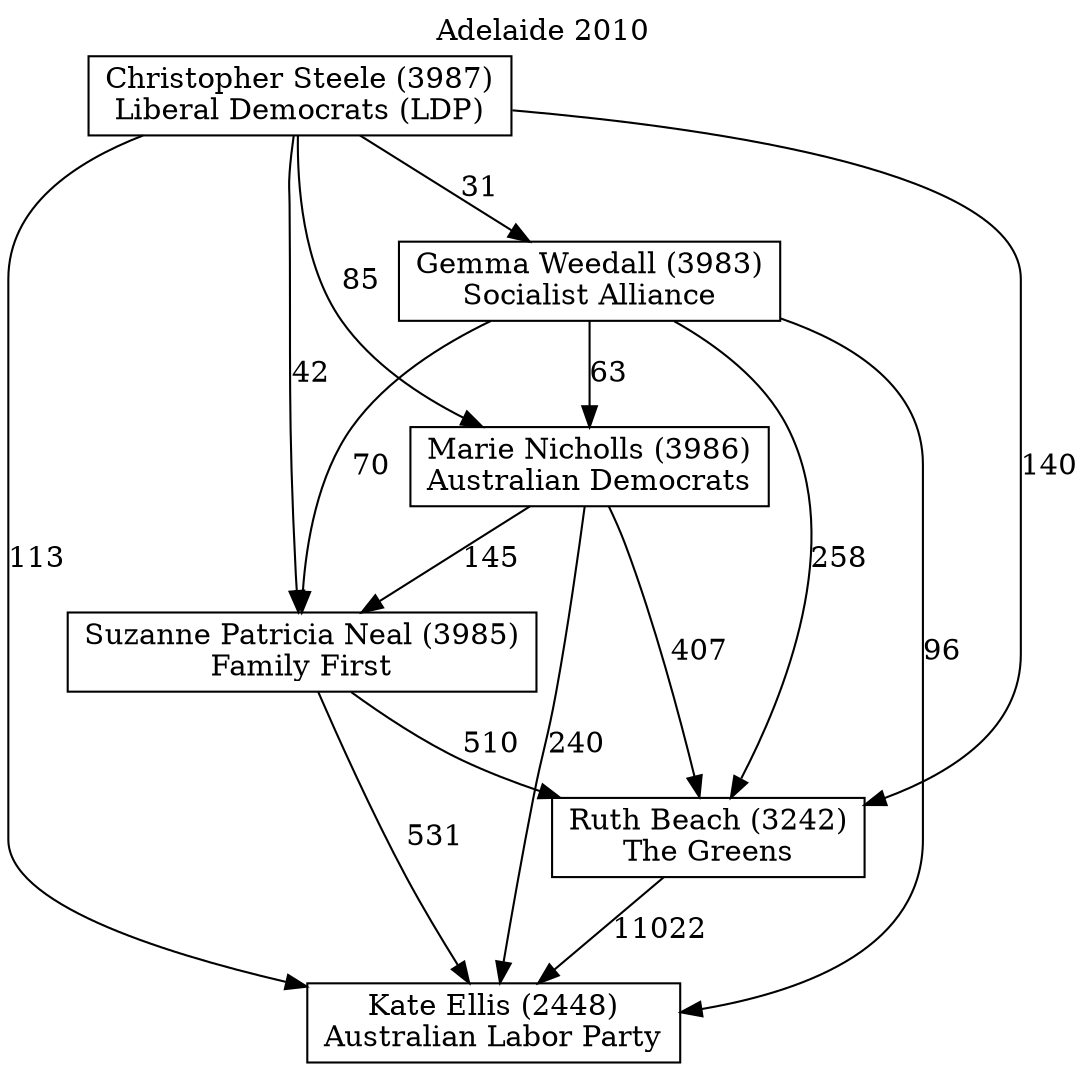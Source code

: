 // House preference flow
digraph "Kate Ellis (2448)_Adelaide_2010" {
	graph [label="Adelaide 2010" labelloc=t mclimit=10]
	node [shape=box]
	"Kate Ellis (2448)" [label="Kate Ellis (2448)
Australian Labor Party"]
	"Ruth Beach (3242)" [label="Ruth Beach (3242)
The Greens"]
	"Suzanne Patricia Neal (3985)" [label="Suzanne Patricia Neal (3985)
Family First"]
	"Marie Nicholls (3986)" [label="Marie Nicholls (3986)
Australian Democrats"]
	"Gemma Weedall (3983)" [label="Gemma Weedall (3983)
Socialist Alliance"]
	"Christopher Steele (3987)" [label="Christopher Steele (3987)
Liberal Democrats (LDP)"]
	"Ruth Beach (3242)" -> "Kate Ellis (2448)" [label=11022]
	"Suzanne Patricia Neal (3985)" -> "Ruth Beach (3242)" [label=510]
	"Marie Nicholls (3986)" -> "Suzanne Patricia Neal (3985)" [label=145]
	"Gemma Weedall (3983)" -> "Marie Nicholls (3986)" [label=63]
	"Christopher Steele (3987)" -> "Gemma Weedall (3983)" [label=31]
	"Suzanne Patricia Neal (3985)" -> "Kate Ellis (2448)" [label=531]
	"Marie Nicholls (3986)" -> "Kate Ellis (2448)" [label=240]
	"Gemma Weedall (3983)" -> "Kate Ellis (2448)" [label=96]
	"Christopher Steele (3987)" -> "Kate Ellis (2448)" [label=113]
	"Christopher Steele (3987)" -> "Marie Nicholls (3986)" [label=85]
	"Gemma Weedall (3983)" -> "Suzanne Patricia Neal (3985)" [label=70]
	"Christopher Steele (3987)" -> "Suzanne Patricia Neal (3985)" [label=42]
	"Marie Nicholls (3986)" -> "Ruth Beach (3242)" [label=407]
	"Gemma Weedall (3983)" -> "Ruth Beach (3242)" [label=258]
	"Christopher Steele (3987)" -> "Ruth Beach (3242)" [label=140]
}
